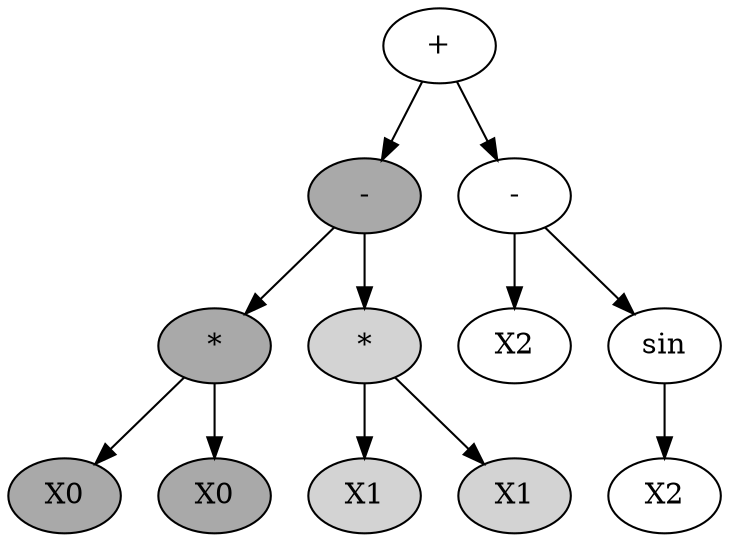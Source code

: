 digraph hoist_mut_before {
	compound=true
	A1 [label="+"]
	B1 [label="-" fillcolor=darkgrey style=filled]
	C1 [label="-"]
	D1 [label="*" fillcolor=darkgrey style=filled]
	E1 [label="*" style=filled]
	F1 [label=X2]
	G1 [label=sin]
	H1 [label=X0 fillcolor=darkgrey style=filled]
	I1 [label=X0 fillcolor=darkgrey style=filled]
	J1 [label=X1 style=filled]
	K1 [label=X1 style=filled]
	L1 [label=X2]
	A1 -> B1
	A1 -> C1
	B1 -> D1
	B1 -> E1
	C1 -> F1
	C1 -> G1
	D1 -> H1
	D1 -> I1
	E1 -> J1
	E1 -> K1
	G1 -> L1
}
